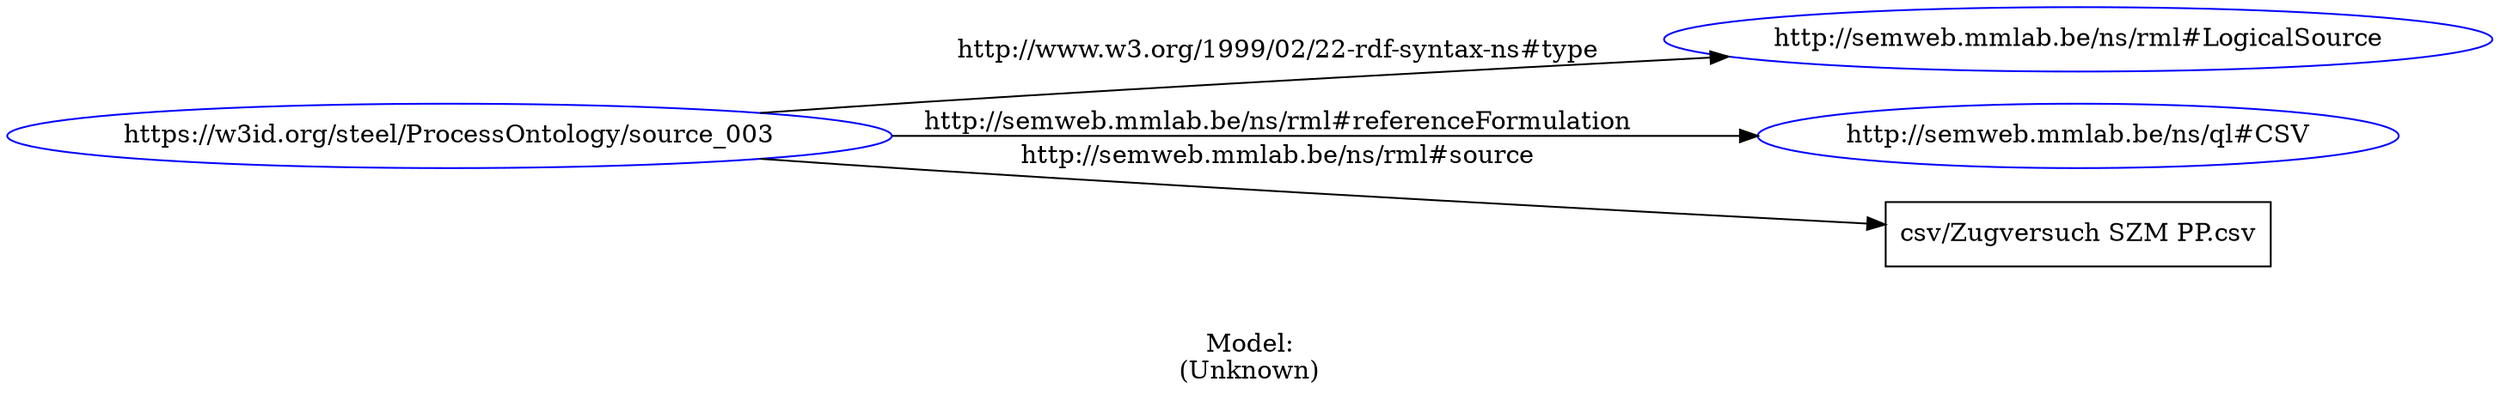 digraph {
	rankdir = LR;
	charset="utf-8";

	"Rhttps://w3id.org/steel/ProcessOntology/source_003" -> "Rhttp://semweb.mmlab.be/ns/rml#LogicalSource" [ label="http://www.w3.org/1999/02/22-rdf-syntax-ns#type" ];
	"Rhttps://w3id.org/steel/ProcessOntology/source_003" -> "Rhttp://semweb.mmlab.be/ns/ql#CSV" [ label="http://semweb.mmlab.be/ns/rml#referenceFormulation" ];
	"Rhttps://w3id.org/steel/ProcessOntology/source_003" -> "Lcsv/Zugversuch SZM PP.csv" [ label="http://semweb.mmlab.be/ns/rml#source" ];

	// Resources
	"Rhttps://w3id.org/steel/ProcessOntology/source_003" [ label="https://w3id.org/steel/ProcessOntology/source_003", shape = ellipse, color = blue ];
	"Rhttp://semweb.mmlab.be/ns/rml#LogicalSource" [ label="http://semweb.mmlab.be/ns/rml#LogicalSource", shape = ellipse, color = blue ];
	"Rhttp://semweb.mmlab.be/ns/ql#CSV" [ label="http://semweb.mmlab.be/ns/ql#CSV", shape = ellipse, color = blue ];

	// Anonymous nodes

	// Literals
	"Lcsv/Zugversuch SZM PP.csv" [ label="csv/Zugversuch SZM PP.csv", shape = record ];

	label="\n\nModel:\n(Unknown)";
}
